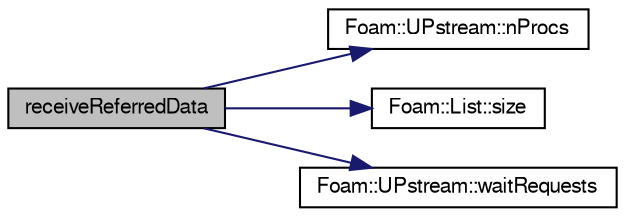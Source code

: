 digraph "receiveReferredData"
{
  bgcolor="transparent";
  edge [fontname="FreeSans",fontsize="10",labelfontname="FreeSans",labelfontsize="10"];
  node [fontname="FreeSans",fontsize="10",shape=record];
  rankdir="LR";
  Node1 [label="receiveReferredData",height=0.2,width=0.4,color="black", fillcolor="grey75", style="filled" fontcolor="black"];
  Node1 -> Node2 [color="midnightblue",fontsize="10",style="solid",fontname="FreeSans"];
  Node2 [label="Foam::UPstream::nProcs",height=0.2,width=0.4,color="black",URL="$a02690.html#aada0e04d8127eda8ee95be0772754a4f",tooltip="Number of processes in parallel run. "];
  Node1 -> Node3 [color="midnightblue",fontsize="10",style="solid",fontname="FreeSans"];
  Node3 [label="Foam::List::size",height=0.2,width=0.4,color="black",URL="$a01325.html#a8a5f6fa29bd4b500caf186f60245b384",tooltip="Override size to be inconsistent with allocated storage. "];
  Node1 -> Node4 [color="midnightblue",fontsize="10",style="solid",fontname="FreeSans"];
  Node4 [label="Foam::UPstream::waitRequests",height=0.2,width=0.4,color="black",URL="$a02690.html#abed3ff74e2b43482349dd8be25901d3e",tooltip="Wait until all requests (from start onwards) have finished. "];
}
